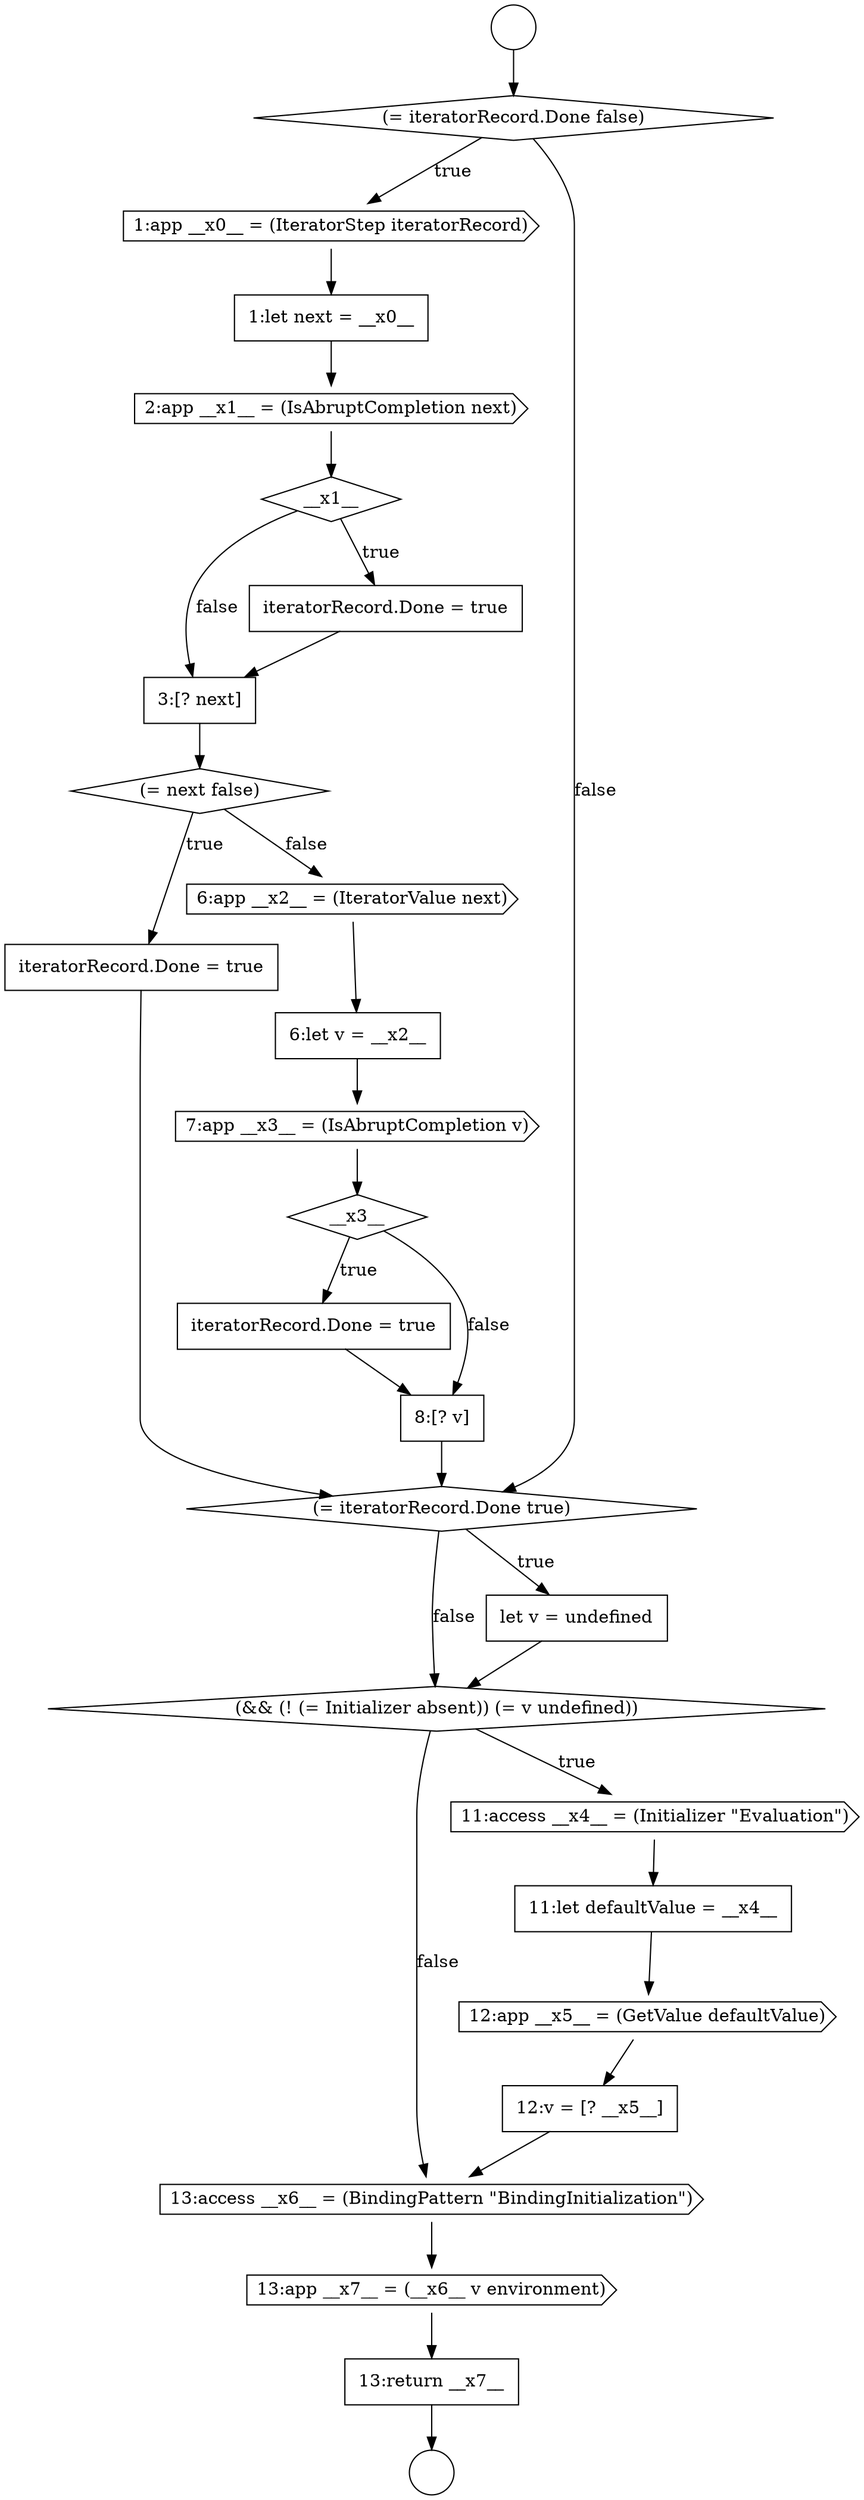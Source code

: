 digraph {
  node6405 [shape=diamond, label=<<font color="black">__x3__</font>> color="black" fillcolor="white" style=filled]
  node6396 [shape=cds, label=<<font color="black">2:app __x1__ = (IsAbruptCompletion next)</font>> color="black" fillcolor="white" style=filled]
  node6410 [shape=diamond, label=<<font color="black">(&amp;&amp; (! (= Initializer absent)) (= v undefined))</font>> color="black" fillcolor="white" style=filled]
  node6406 [shape=none, margin=0, label=<<font color="black">
    <table border="0" cellborder="1" cellspacing="0" cellpadding="10">
      <tr><td align="left">iteratorRecord.Done = true</td></tr>
    </table>
  </font>> color="black" fillcolor="white" style=filled]
  node6413 [shape=cds, label=<<font color="black">12:app __x5__ = (GetValue defaultValue)</font>> color="black" fillcolor="white" style=filled]
  node6395 [shape=none, margin=0, label=<<font color="black">
    <table border="0" cellborder="1" cellspacing="0" cellpadding="10">
      <tr><td align="left">1:let next = __x0__</td></tr>
    </table>
  </font>> color="black" fillcolor="white" style=filled]
  node6407 [shape=none, margin=0, label=<<font color="black">
    <table border="0" cellborder="1" cellspacing="0" cellpadding="10">
      <tr><td align="left">8:[? v]</td></tr>
    </table>
  </font>> color="black" fillcolor="white" style=filled]
  node6403 [shape=none, margin=0, label=<<font color="black">
    <table border="0" cellborder="1" cellspacing="0" cellpadding="10">
      <tr><td align="left">6:let v = __x2__</td></tr>
    </table>
  </font>> color="black" fillcolor="white" style=filled]
  node6414 [shape=none, margin=0, label=<<font color="black">
    <table border="0" cellborder="1" cellspacing="0" cellpadding="10">
      <tr><td align="left">12:v = [? __x5__]</td></tr>
    </table>
  </font>> color="black" fillcolor="white" style=filled]
  node6394 [shape=cds, label=<<font color="black">1:app __x0__ = (IteratorStep iteratorRecord)</font>> color="black" fillcolor="white" style=filled]
  node6417 [shape=none, margin=0, label=<<font color="black">
    <table border="0" cellborder="1" cellspacing="0" cellpadding="10">
      <tr><td align="left">13:return __x7__</td></tr>
    </table>
  </font>> color="black" fillcolor="white" style=filled]
  node6399 [shape=none, margin=0, label=<<font color="black">
    <table border="0" cellborder="1" cellspacing="0" cellpadding="10">
      <tr><td align="left">3:[? next]</td></tr>
    </table>
  </font>> color="black" fillcolor="white" style=filled]
  node6415 [shape=cds, label=<<font color="black">13:access __x6__ = (BindingPattern &quot;BindingInitialization&quot;)</font>> color="black" fillcolor="white" style=filled]
  node6408 [shape=diamond, label=<<font color="black">(= iteratorRecord.Done true)</font>> color="black" fillcolor="white" style=filled]
  node6404 [shape=cds, label=<<font color="black">7:app __x3__ = (IsAbruptCompletion v)</font>> color="black" fillcolor="white" style=filled]
  node6391 [shape=circle label=" " color="black" fillcolor="white" style=filled]
  node6401 [shape=none, margin=0, label=<<font color="black">
    <table border="0" cellborder="1" cellspacing="0" cellpadding="10">
      <tr><td align="left">iteratorRecord.Done = true</td></tr>
    </table>
  </font>> color="black" fillcolor="white" style=filled]
  node6416 [shape=cds, label=<<font color="black">13:app __x7__ = (__x6__ v environment)</font>> color="black" fillcolor="white" style=filled]
  node6392 [shape=circle label=" " color="black" fillcolor="white" style=filled]
  node6402 [shape=cds, label=<<font color="black">6:app __x2__ = (IteratorValue next)</font>> color="black" fillcolor="white" style=filled]
  node6409 [shape=none, margin=0, label=<<font color="black">
    <table border="0" cellborder="1" cellspacing="0" cellpadding="10">
      <tr><td align="left">let v = undefined</td></tr>
    </table>
  </font>> color="black" fillcolor="white" style=filled]
  node6400 [shape=diamond, label=<<font color="black">(= next false)</font>> color="black" fillcolor="white" style=filled]
  node6397 [shape=diamond, label=<<font color="black">__x1__</font>> color="black" fillcolor="white" style=filled]
  node6412 [shape=none, margin=0, label=<<font color="black">
    <table border="0" cellborder="1" cellspacing="0" cellpadding="10">
      <tr><td align="left">11:let defaultValue = __x4__</td></tr>
    </table>
  </font>> color="black" fillcolor="white" style=filled]
  node6411 [shape=cds, label=<<font color="black">11:access __x4__ = (Initializer &quot;Evaluation&quot;)</font>> color="black" fillcolor="white" style=filled]
  node6398 [shape=none, margin=0, label=<<font color="black">
    <table border="0" cellborder="1" cellspacing="0" cellpadding="10">
      <tr><td align="left">iteratorRecord.Done = true</td></tr>
    </table>
  </font>> color="black" fillcolor="white" style=filled]
  node6393 [shape=diamond, label=<<font color="black">(= iteratorRecord.Done false)</font>> color="black" fillcolor="white" style=filled]
  node6401 -> node6408 [ color="black"]
  node6396 -> node6397 [ color="black"]
  node6408 -> node6409 [label=<<font color="black">true</font>> color="black"]
  node6408 -> node6410 [label=<<font color="black">false</font>> color="black"]
  node6393 -> node6394 [label=<<font color="black">true</font>> color="black"]
  node6393 -> node6408 [label=<<font color="black">false</font>> color="black"]
  node6415 -> node6416 [ color="black"]
  node6398 -> node6399 [ color="black"]
  node6411 -> node6412 [ color="black"]
  node6416 -> node6417 [ color="black"]
  node6414 -> node6415 [ color="black"]
  node6417 -> node6392 [ color="black"]
  node6391 -> node6393 [ color="black"]
  node6413 -> node6414 [ color="black"]
  node6409 -> node6410 [ color="black"]
  node6403 -> node6404 [ color="black"]
  node6400 -> node6401 [label=<<font color="black">true</font>> color="black"]
  node6400 -> node6402 [label=<<font color="black">false</font>> color="black"]
  node6405 -> node6406 [label=<<font color="black">true</font>> color="black"]
  node6405 -> node6407 [label=<<font color="black">false</font>> color="black"]
  node6410 -> node6411 [label=<<font color="black">true</font>> color="black"]
  node6410 -> node6415 [label=<<font color="black">false</font>> color="black"]
  node6407 -> node6408 [ color="black"]
  node6406 -> node6407 [ color="black"]
  node6402 -> node6403 [ color="black"]
  node6397 -> node6398 [label=<<font color="black">true</font>> color="black"]
  node6397 -> node6399 [label=<<font color="black">false</font>> color="black"]
  node6399 -> node6400 [ color="black"]
  node6404 -> node6405 [ color="black"]
  node6412 -> node6413 [ color="black"]
  node6395 -> node6396 [ color="black"]
  node6394 -> node6395 [ color="black"]
}
